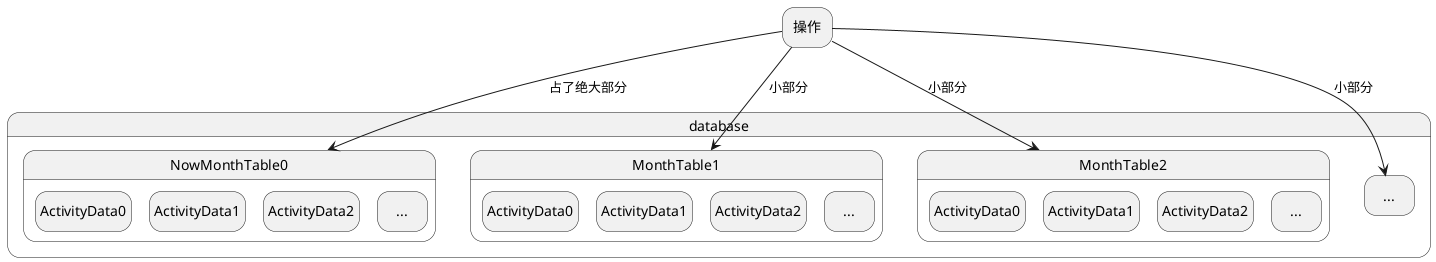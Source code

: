 @startuml 数据库现状
hide empty description
state visit as "操作"
state database {
    state first as "NowMonthTable0" {
        state data1 as "ActivityData0"
        state data2 as "ActivityData1"
        state data3 as "ActivityData2"
        state datamore as "..."
    }
    state second as "MonthTable1" {
        state sdata1 as "ActivityData0"
        state sdata2 as "ActivityData1"
        state sdata3 as "ActivityData2"
        state sdatamore as "..."
    }
    state third as "MonthTable2" {
        state tdata1 as "ActivityData0"
        state tdata2 as "ActivityData1"
        state tdata3 as "ActivityData2"
        state tdatamore as "..."
    }
    state more as "..."
}
visit --> first : 占了绝大部分
visit --> second : 小部分
visit --> third : 小部分
visit --> more : 小部分
@enduml
